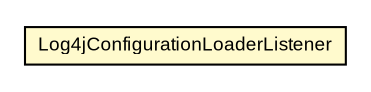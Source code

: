 #!/usr/local/bin/dot
#
# Class diagram 
# Generated by UmlGraph version 4.6 (http://www.spinellis.gr/sw/umlgraph)
#

digraph G {
	edge [fontname="arial",fontsize=10,labelfontname="arial",labelfontsize=10];
	node [fontname="arial",fontsize=10,shape=plaintext];
	// org.settings4j.helper.web.Log4jConfigurationLoaderListener
	c3224 [label=<<table border="0" cellborder="1" cellspacing="0" cellpadding="2" port="p" bgcolor="lemonChiffon" href="./Log4jConfigurationLoaderListener.html">
		<tr><td><table border="0" cellspacing="0" cellpadding="1">
			<tr><td> Log4jConfigurationLoaderListener </td></tr>
		</table></td></tr>
		</table>>, fontname="arial", fontcolor="black", fontsize=9.0];
}

